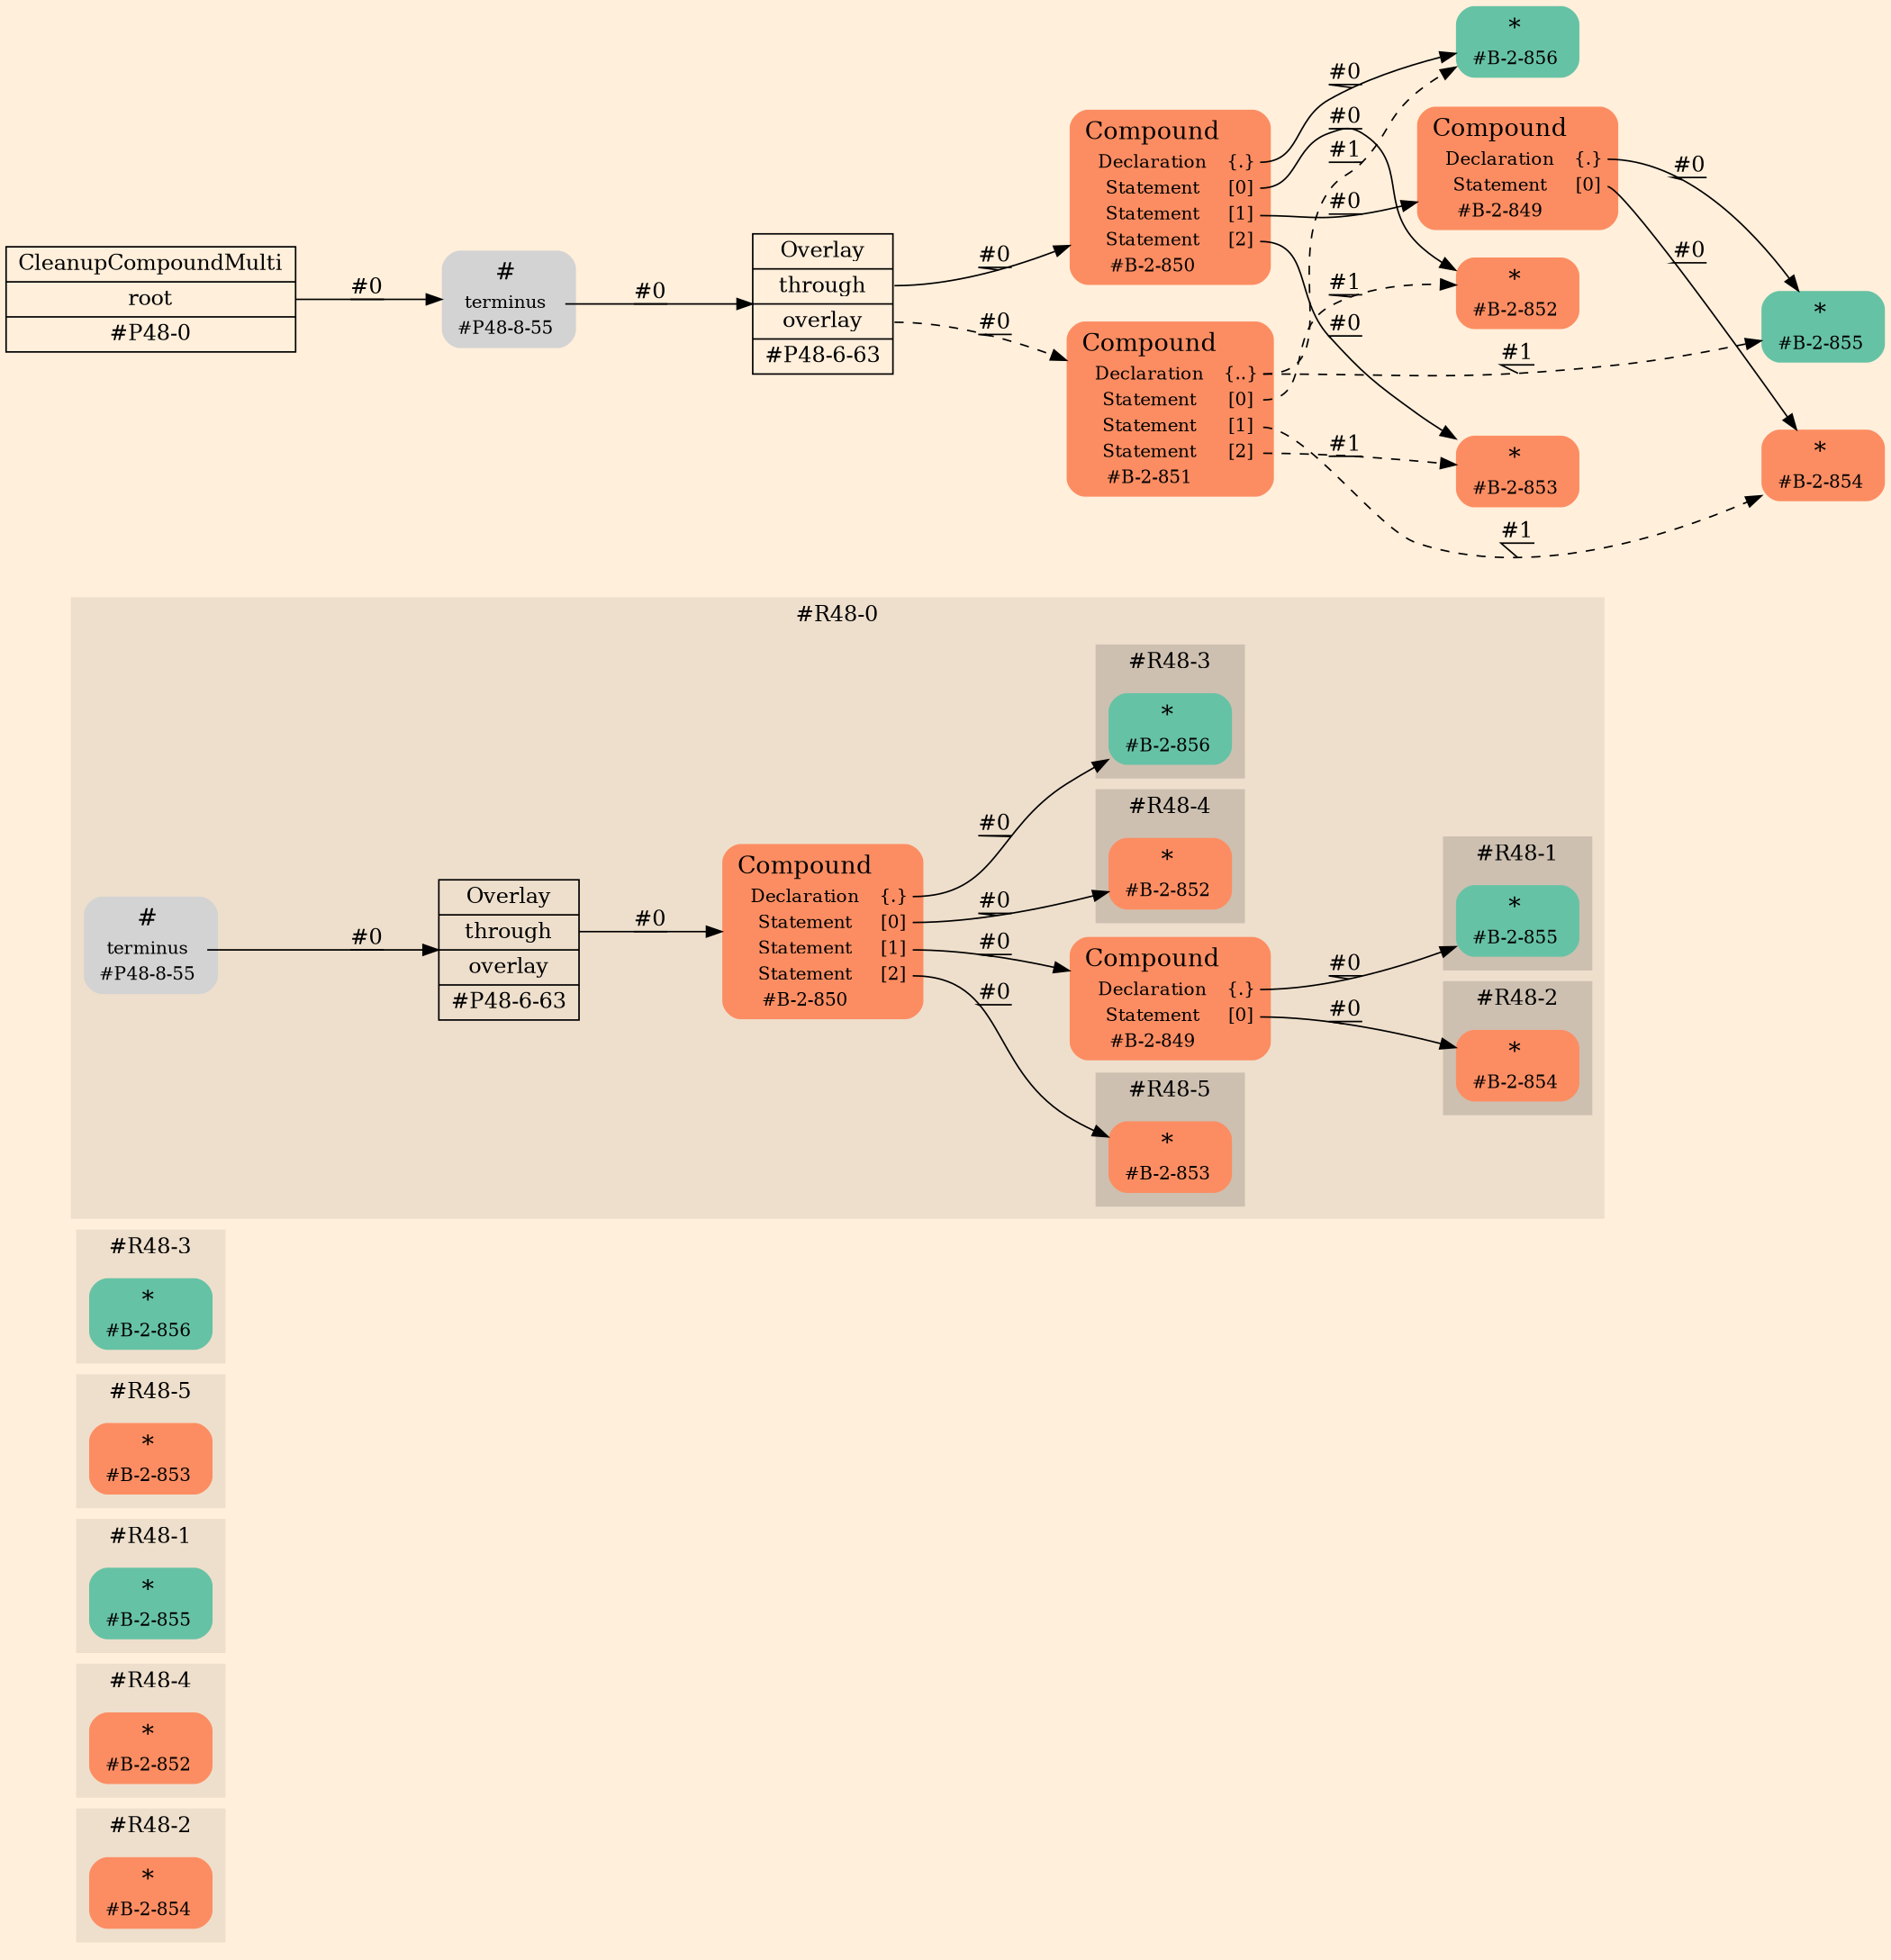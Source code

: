 digraph Inferno {
graph [
rankdir = "LR"
ranksep = 1.0
size = "14,20"
bgcolor = antiquewhite1
color = black
fontcolor = black
];
node [
];
subgraph "cluster#R48-2" {
label = "#R48-2"
style = "filled"
color = antiquewhite2
"#R48-2/#B-2-854" [
shape = "plaintext"
fillcolor = "/set28/2"
label = <<TABLE BORDER="0" CELLBORDER="0" CELLSPACING="0">
 <TR>
  <TD><FONT POINT-SIZE="16.0">*</FONT></TD>
  <TD></TD>
 </TR>
 <TR>
  <TD>#B-2-854</TD>
  <TD PORT="port0"></TD>
 </TR>
</TABLE>>
style = "rounded,filled"
fontsize = "12"
];
}
subgraph "cluster#R48-4" {
label = "#R48-4"
style = "filled"
color = antiquewhite2
"#R48-4/#B-2-852" [
shape = "plaintext"
fillcolor = "/set28/2"
label = <<TABLE BORDER="0" CELLBORDER="0" CELLSPACING="0">
 <TR>
  <TD><FONT POINT-SIZE="16.0">*</FONT></TD>
  <TD></TD>
 </TR>
 <TR>
  <TD>#B-2-852</TD>
  <TD PORT="port0"></TD>
 </TR>
</TABLE>>
style = "rounded,filled"
fontsize = "12"
];
}
subgraph "cluster#R48-1" {
label = "#R48-1"
style = "filled"
color = antiquewhite2
"#R48-1/#B-2-855" [
shape = "plaintext"
fillcolor = "/set28/1"
label = <<TABLE BORDER="0" CELLBORDER="0" CELLSPACING="0">
 <TR>
  <TD><FONT POINT-SIZE="16.0">*</FONT></TD>
  <TD></TD>
 </TR>
 <TR>
  <TD>#B-2-855</TD>
  <TD PORT="port0"></TD>
 </TR>
</TABLE>>
style = "rounded,filled"
fontsize = "12"
];
}
subgraph "cluster#R48-5" {
label = "#R48-5"
style = "filled"
color = antiquewhite2
"#R48-5/#B-2-853" [
shape = "plaintext"
fillcolor = "/set28/2"
label = <<TABLE BORDER="0" CELLBORDER="0" CELLSPACING="0">
 <TR>
  <TD><FONT POINT-SIZE="16.0">*</FONT></TD>
  <TD></TD>
 </TR>
 <TR>
  <TD>#B-2-853</TD>
  <TD PORT="port0"></TD>
 </TR>
</TABLE>>
style = "rounded,filled"
fontsize = "12"
];
}
subgraph "cluster#R48-3" {
label = "#R48-3"
style = "filled"
color = antiquewhite2
"#R48-3/#B-2-856" [
shape = "plaintext"
fillcolor = "/set28/1"
label = <<TABLE BORDER="0" CELLBORDER="0" CELLSPACING="0">
 <TR>
  <TD><FONT POINT-SIZE="16.0">*</FONT></TD>
  <TD></TD>
 </TR>
 <TR>
  <TD>#B-2-856</TD>
  <TD PORT="port0"></TD>
 </TR>
</TABLE>>
style = "rounded,filled"
fontsize = "12"
];
}
subgraph "cluster#R48-0" {
label = "#R48-0"
style = "filled"
color = antiquewhite2
"#R48-0/#B-2-849" [
shape = "plaintext"
fillcolor = "/set28/2"
label = <<TABLE BORDER="0" CELLBORDER="0" CELLSPACING="0">
 <TR>
  <TD><FONT POINT-SIZE="16.0">Compound</FONT></TD>
  <TD></TD>
 </TR>
 <TR>
  <TD>Declaration</TD>
  <TD PORT="port0">{.}</TD>
 </TR>
 <TR>
  <TD>Statement</TD>
  <TD PORT="port1">[0]</TD>
 </TR>
 <TR>
  <TD>#B-2-849</TD>
  <TD PORT="port2"></TD>
 </TR>
</TABLE>>
style = "rounded,filled"
fontsize = "12"
];
"#R48-0/#B-2-850" [
shape = "plaintext"
fillcolor = "/set28/2"
label = <<TABLE BORDER="0" CELLBORDER="0" CELLSPACING="0">
 <TR>
  <TD><FONT POINT-SIZE="16.0">Compound</FONT></TD>
  <TD></TD>
 </TR>
 <TR>
  <TD>Declaration</TD>
  <TD PORT="port0">{.}</TD>
 </TR>
 <TR>
  <TD>Statement</TD>
  <TD PORT="port1">[0]</TD>
 </TR>
 <TR>
  <TD>Statement</TD>
  <TD PORT="port2">[1]</TD>
 </TR>
 <TR>
  <TD>Statement</TD>
  <TD PORT="port3">[2]</TD>
 </TR>
 <TR>
  <TD>#B-2-850</TD>
  <TD PORT="port4"></TD>
 </TR>
</TABLE>>
style = "rounded,filled"
fontsize = "12"
];
"#R48-0/#P48-8-55" [
shape = "plaintext"
label = <<TABLE BORDER="0" CELLBORDER="0" CELLSPACING="0">
 <TR>
  <TD><FONT POINT-SIZE="16.0">#</FONT></TD>
  <TD></TD>
 </TR>
 <TR>
  <TD>terminus</TD>
  <TD PORT="port0"></TD>
 </TR>
 <TR>
  <TD>#P48-8-55</TD>
  <TD PORT="port1"></TD>
 </TR>
</TABLE>>
style = "rounded,filled"
fontsize = "12"
];
"#R48-0/#P48-6-63" [
shape = "record"
fillcolor = antiquewhite2
label = "<fixed> Overlay | <port0> through | <port1> overlay | <port2> #P48-6-63"
style = "filled"
fontsize = "14"
color = black
fontcolor = black
];
subgraph "cluster#R48-3" {
label = "#R48-3"
style = "filled"
color = antiquewhite3
"#R48-0/#B-2-856" [
shape = "plaintext"
fillcolor = "/set28/1"
label = <<TABLE BORDER="0" CELLBORDER="0" CELLSPACING="0">
 <TR>
  <TD><FONT POINT-SIZE="16.0">*</FONT></TD>
  <TD></TD>
 </TR>
 <TR>
  <TD>#B-2-856</TD>
  <TD PORT="port0"></TD>
 </TR>
</TABLE>>
style = "rounded,filled"
fontsize = "12"
];
}
subgraph "cluster#R48-5" {
label = "#R48-5"
style = "filled"
color = antiquewhite3
"#R48-0/#B-2-853" [
shape = "plaintext"
fillcolor = "/set28/2"
label = <<TABLE BORDER="0" CELLBORDER="0" CELLSPACING="0">
 <TR>
  <TD><FONT POINT-SIZE="16.0">*</FONT></TD>
  <TD></TD>
 </TR>
 <TR>
  <TD>#B-2-853</TD>
  <TD PORT="port0"></TD>
 </TR>
</TABLE>>
style = "rounded,filled"
fontsize = "12"
];
}
subgraph "cluster#R48-1" {
label = "#R48-1"
style = "filled"
color = antiquewhite3
"#R48-0/#B-2-855" [
shape = "plaintext"
fillcolor = "/set28/1"
label = <<TABLE BORDER="0" CELLBORDER="0" CELLSPACING="0">
 <TR>
  <TD><FONT POINT-SIZE="16.0">*</FONT></TD>
  <TD></TD>
 </TR>
 <TR>
  <TD>#B-2-855</TD>
  <TD PORT="port0"></TD>
 </TR>
</TABLE>>
style = "rounded,filled"
fontsize = "12"
];
}
subgraph "cluster#R48-4" {
label = "#R48-4"
style = "filled"
color = antiquewhite3
"#R48-0/#B-2-852" [
shape = "plaintext"
fillcolor = "/set28/2"
label = <<TABLE BORDER="0" CELLBORDER="0" CELLSPACING="0">
 <TR>
  <TD><FONT POINT-SIZE="16.0">*</FONT></TD>
  <TD></TD>
 </TR>
 <TR>
  <TD>#B-2-852</TD>
  <TD PORT="port0"></TD>
 </TR>
</TABLE>>
style = "rounded,filled"
fontsize = "12"
];
}
subgraph "cluster#R48-2" {
label = "#R48-2"
style = "filled"
color = antiquewhite3
"#R48-0/#B-2-854" [
shape = "plaintext"
fillcolor = "/set28/2"
label = <<TABLE BORDER="0" CELLBORDER="0" CELLSPACING="0">
 <TR>
  <TD><FONT POINT-SIZE="16.0">*</FONT></TD>
  <TD></TD>
 </TR>
 <TR>
  <TD>#B-2-854</TD>
  <TD PORT="port0"></TD>
 </TR>
</TABLE>>
style = "rounded,filled"
fontsize = "12"
];
}
}
"CR#P48-0" [
shape = "record"
fillcolor = antiquewhite1
label = "<fixed> CleanupCompoundMulti | <port0> root | <port1> #P48-0"
style = "filled"
fontsize = "14"
color = black
fontcolor = black
];
"#P48-8-55" [
shape = "plaintext"
label = <<TABLE BORDER="0" CELLBORDER="0" CELLSPACING="0">
 <TR>
  <TD><FONT POINT-SIZE="16.0">#</FONT></TD>
  <TD></TD>
 </TR>
 <TR>
  <TD>terminus</TD>
  <TD PORT="port0"></TD>
 </TR>
 <TR>
  <TD>#P48-8-55</TD>
  <TD PORT="port1"></TD>
 </TR>
</TABLE>>
style = "rounded,filled"
fontsize = "12"
];
"#P48-6-63" [
shape = "record"
fillcolor = antiquewhite1
label = "<fixed> Overlay | <port0> through | <port1> overlay | <port2> #P48-6-63"
style = "filled"
fontsize = "14"
color = black
fontcolor = black
];
"#B-2-850" [
shape = "plaintext"
fillcolor = "/set28/2"
label = <<TABLE BORDER="0" CELLBORDER="0" CELLSPACING="0">
 <TR>
  <TD><FONT POINT-SIZE="16.0">Compound</FONT></TD>
  <TD></TD>
 </TR>
 <TR>
  <TD>Declaration</TD>
  <TD PORT="port0">{.}</TD>
 </TR>
 <TR>
  <TD>Statement</TD>
  <TD PORT="port1">[0]</TD>
 </TR>
 <TR>
  <TD>Statement</TD>
  <TD PORT="port2">[1]</TD>
 </TR>
 <TR>
  <TD>Statement</TD>
  <TD PORT="port3">[2]</TD>
 </TR>
 <TR>
  <TD>#B-2-850</TD>
  <TD PORT="port4"></TD>
 </TR>
</TABLE>>
style = "rounded,filled"
fontsize = "12"
];
"#B-2-856" [
shape = "plaintext"
fillcolor = "/set28/1"
label = <<TABLE BORDER="0" CELLBORDER="0" CELLSPACING="0">
 <TR>
  <TD><FONT POINT-SIZE="16.0">*</FONT></TD>
  <TD></TD>
 </TR>
 <TR>
  <TD>#B-2-856</TD>
  <TD PORT="port0"></TD>
 </TR>
</TABLE>>
style = "rounded,filled"
fontsize = "12"
];
"#B-2-852" [
shape = "plaintext"
fillcolor = "/set28/2"
label = <<TABLE BORDER="0" CELLBORDER="0" CELLSPACING="0">
 <TR>
  <TD><FONT POINT-SIZE="16.0">*</FONT></TD>
  <TD></TD>
 </TR>
 <TR>
  <TD>#B-2-852</TD>
  <TD PORT="port0"></TD>
 </TR>
</TABLE>>
style = "rounded,filled"
fontsize = "12"
];
"#B-2-849" [
shape = "plaintext"
fillcolor = "/set28/2"
label = <<TABLE BORDER="0" CELLBORDER="0" CELLSPACING="0">
 <TR>
  <TD><FONT POINT-SIZE="16.0">Compound</FONT></TD>
  <TD></TD>
 </TR>
 <TR>
  <TD>Declaration</TD>
  <TD PORT="port0">{.}</TD>
 </TR>
 <TR>
  <TD>Statement</TD>
  <TD PORT="port1">[0]</TD>
 </TR>
 <TR>
  <TD>#B-2-849</TD>
  <TD PORT="port2"></TD>
 </TR>
</TABLE>>
style = "rounded,filled"
fontsize = "12"
];
"#B-2-855" [
shape = "plaintext"
fillcolor = "/set28/1"
label = <<TABLE BORDER="0" CELLBORDER="0" CELLSPACING="0">
 <TR>
  <TD><FONT POINT-SIZE="16.0">*</FONT></TD>
  <TD></TD>
 </TR>
 <TR>
  <TD>#B-2-855</TD>
  <TD PORT="port0"></TD>
 </TR>
</TABLE>>
style = "rounded,filled"
fontsize = "12"
];
"#B-2-854" [
shape = "plaintext"
fillcolor = "/set28/2"
label = <<TABLE BORDER="0" CELLBORDER="0" CELLSPACING="0">
 <TR>
  <TD><FONT POINT-SIZE="16.0">*</FONT></TD>
  <TD></TD>
 </TR>
 <TR>
  <TD>#B-2-854</TD>
  <TD PORT="port0"></TD>
 </TR>
</TABLE>>
style = "rounded,filled"
fontsize = "12"
];
"#B-2-853" [
shape = "plaintext"
fillcolor = "/set28/2"
label = <<TABLE BORDER="0" CELLBORDER="0" CELLSPACING="0">
 <TR>
  <TD><FONT POINT-SIZE="16.0">*</FONT></TD>
  <TD></TD>
 </TR>
 <TR>
  <TD>#B-2-853</TD>
  <TD PORT="port0"></TD>
 </TR>
</TABLE>>
style = "rounded,filled"
fontsize = "12"
];
"#B-2-851" [
shape = "plaintext"
fillcolor = "/set28/2"
label = <<TABLE BORDER="0" CELLBORDER="0" CELLSPACING="0">
 <TR>
  <TD><FONT POINT-SIZE="16.0">Compound</FONT></TD>
  <TD></TD>
 </TR>
 <TR>
  <TD>Declaration</TD>
  <TD PORT="port0">{..}</TD>
 </TR>
 <TR>
  <TD>Statement</TD>
  <TD PORT="port1">[0]</TD>
 </TR>
 <TR>
  <TD>Statement</TD>
  <TD PORT="port2">[1]</TD>
 </TR>
 <TR>
  <TD>Statement</TD>
  <TD PORT="port3">[2]</TD>
 </TR>
 <TR>
  <TD>#B-2-851</TD>
  <TD PORT="port4"></TD>
 </TR>
</TABLE>>
style = "rounded,filled"
fontsize = "12"
];
"CR#P48-0":port0 -> "#P48-8-55" [style="solid"
label = "#0"
decorate = true
color = black
fontcolor = black
];
"#P48-8-55":port0 -> "#P48-6-63" [style="solid"
label = "#0"
decorate = true
color = black
fontcolor = black
];
"#P48-6-63":port0 -> "#B-2-850" [style="solid"
label = "#0"
decorate = true
color = black
fontcolor = black
];
"#P48-6-63":port1 -> "#B-2-851" [style="dashed"
label = "#0"
decorate = true
color = black
fontcolor = black
];
"#B-2-850":port0 -> "#B-2-856" [style="solid"
label = "#0"
decorate = true
color = black
fontcolor = black
];
"#B-2-850":port1 -> "#B-2-852" [style="solid"
label = "#0"
decorate = true
color = black
fontcolor = black
];
"#B-2-850":port2 -> "#B-2-849" [style="solid"
label = "#0"
decorate = true
color = black
fontcolor = black
];
"#B-2-850":port3 -> "#B-2-853" [style="solid"
label = "#0"
decorate = true
color = black
fontcolor = black
];
"#B-2-849":port0 -> "#B-2-855" [style="solid"
label = "#0"
decorate = true
color = black
fontcolor = black
];
"#B-2-849":port1 -> "#B-2-854" [style="solid"
label = "#0"
decorate = true
color = black
fontcolor = black
];
"#B-2-851":port0 -> "#B-2-855" [style="dashed"
label = "#1"
decorate = true
color = black
fontcolor = black
];
"#B-2-851":port0 -> "#B-2-856" [style="dashed"
label = "#1"
decorate = true
color = black
fontcolor = black
];
"#B-2-851":port1 -> "#B-2-852" [style="dashed"
label = "#1"
decorate = true
color = black
fontcolor = black
];
"#B-2-851":port2 -> "#B-2-854" [style="dashed"
label = "#1"
decorate = true
color = black
fontcolor = black
];
"#B-2-851":port3 -> "#B-2-853" [style="dashed"
label = "#1"
decorate = true
color = black
fontcolor = black
];
"#R48-0/#B-2-849":port0 -> "#R48-0/#B-2-855" [style="solid"
label = "#0"
decorate = true
color = black
fontcolor = black
];
"#R48-0/#B-2-849":port1 -> "#R48-0/#B-2-854" [style="solid"
label = "#0"
decorate = true
color = black
fontcolor = black
];
"#R48-0/#B-2-850":port0 -> "#R48-0/#B-2-856" [style="solid"
label = "#0"
decorate = true
color = black
fontcolor = black
];
"#R48-0/#B-2-850":port1 -> "#R48-0/#B-2-852" [style="solid"
label = "#0"
decorate = true
color = black
fontcolor = black
];
"#R48-0/#B-2-850":port2 -> "#R48-0/#B-2-849" [style="solid"
label = "#0"
decorate = true
color = black
fontcolor = black
];
"#R48-0/#B-2-850":port3 -> "#R48-0/#B-2-853" [style="solid"
label = "#0"
decorate = true
color = black
fontcolor = black
];
"#R48-0/#P48-8-55":port0 -> "#R48-0/#P48-6-63" [style="solid"
label = "#0"
decorate = true
color = black
fontcolor = black
];
"#R48-0/#P48-6-63":port0 -> "#R48-0/#B-2-850" [style="solid"
label = "#0"
decorate = true
color = black
fontcolor = black
];
}
